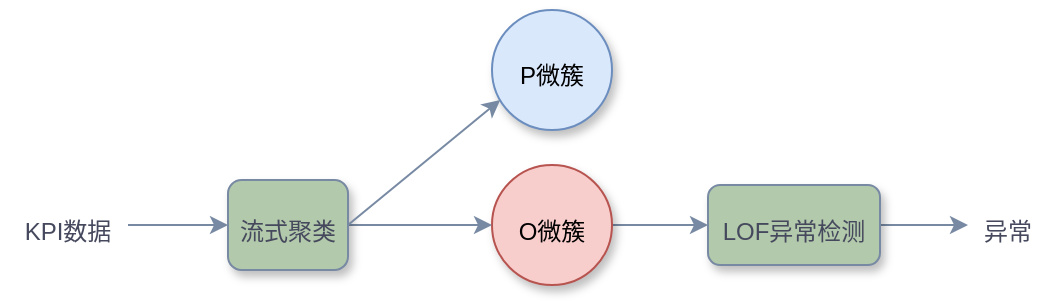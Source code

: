<mxfile version="22.1.7" type="github">
  <diagram name="第 1 页" id="-2zbKaq_x1Sfa3k-OHGh">
    <mxGraphModel dx="1050" dy="522" grid="1" gridSize="10" guides="1" tooltips="1" connect="1" arrows="1" fold="1" page="1" pageScale="1" pageWidth="827" pageHeight="1169" math="0" shadow="0">
      <root>
        <mxCell id="0" />
        <mxCell id="1" parent="0" />
        <mxCell id="LvbyuieJq1W_4SL6sCGG-7" style="edgeStyle=orthogonalEdgeStyle;rounded=0;hachureGap=4;orthogonalLoop=1;jettySize=auto;html=1;strokeColor=#788AA3;fontFamily=Architects Daughter;fontSource=https%3A%2F%2Ffonts.googleapis.com%2Fcss%3Ffamily%3DArchitects%2BDaughter;fontSize=16;fontColor=#46495D;fillColor=#B2C9AB;" edge="1" parent="1" source="LvbyuieJq1W_4SL6sCGG-20" target="LvbyuieJq1W_4SL6sCGG-6">
          <mxGeometry relative="1" as="geometry">
            <mxPoint x="200" y="170" as="sourcePoint" />
          </mxGeometry>
        </mxCell>
        <mxCell id="LvbyuieJq1W_4SL6sCGG-42" style="edgeStyle=orthogonalEdgeStyle;rounded=0;hachureGap=4;orthogonalLoop=1;jettySize=auto;html=1;exitX=1;exitY=0.5;exitDx=0;exitDy=0;entryX=0;entryY=0.5;entryDx=0;entryDy=0;strokeColor=#788AA3;fontFamily=Architects Daughter;fontSource=https%3A%2F%2Ffonts.googleapis.com%2Fcss%3Ffamily%3DArchitects%2BDaughter;fontSize=16;fontColor=#46495D;fillColor=#B2C9AB;" edge="1" parent="1" source="LvbyuieJq1W_4SL6sCGG-5" target="LvbyuieJq1W_4SL6sCGG-29">
          <mxGeometry relative="1" as="geometry" />
        </mxCell>
        <mxCell id="LvbyuieJq1W_4SL6sCGG-5" value="&lt;font style=&quot;font-size: 12px;&quot; face=&quot;Helvetica&quot;&gt;O微簇&lt;/font&gt;" style="ellipse;whiteSpace=wrap;html=1;aspect=fixed;hachureGap=4;strokeColor=#b85450;fontFamily=Architects Daughter;fontSource=https%3A%2F%2Ffonts.googleapis.com%2Fcss%3Ffamily%3DArchitects%2BDaughter;fontSize=20;fillColor=#f8cecc;shadow=1;" vertex="1" parent="1">
          <mxGeometry x="332" y="117.5" width="60" height="60" as="geometry" />
        </mxCell>
        <mxCell id="LvbyuieJq1W_4SL6sCGG-39" style="rounded=0;hachureGap=4;orthogonalLoop=1;jettySize=auto;html=1;exitX=1;exitY=0.5;exitDx=0;exitDy=0;entryX=0;entryY=0.5;entryDx=0;entryDy=0;strokeColor=#788AA3;fontFamily=Architects Daughter;fontSource=https%3A%2F%2Ffonts.googleapis.com%2Fcss%3Ffamily%3DArchitects%2BDaughter;fontSize=16;fontColor=#46495D;fillColor=#B2C9AB;" edge="1" parent="1" source="LvbyuieJq1W_4SL6sCGG-6" target="LvbyuieJq1W_4SL6sCGG-5">
          <mxGeometry relative="1" as="geometry" />
        </mxCell>
        <mxCell id="LvbyuieJq1W_4SL6sCGG-6" value="&lt;font style=&quot;font-size: 12px;&quot;&gt;流式聚类&lt;/font&gt;" style="rounded=1;whiteSpace=wrap;html=1;hachureGap=4;strokeColor=#788AA3;fontFamily=Architects Daughter;fontSource=https%3A%2F%2Ffonts.googleapis.com%2Fcss%3Ffamily%3DArchitects%2BDaughter;fontSize=20;fontColor=#46495D;fillColor=#B2C9AB;shadow=1;" vertex="1" parent="1">
          <mxGeometry x="200" y="125" width="60" height="45" as="geometry" />
        </mxCell>
        <mxCell id="LvbyuieJq1W_4SL6sCGG-14" value="&lt;font style=&quot;font-size: 12px;&quot;&gt;异常&lt;/font&gt;" style="text;html=1;strokeColor=none;fillColor=none;align=center;verticalAlign=middle;whiteSpace=wrap;rounded=0;fontSize=20;fontFamily=Architects Daughter;fontColor=#46495D;shadow=1;" vertex="1" parent="1">
          <mxGeometry x="570" y="132.5" width="40" height="30" as="geometry" />
        </mxCell>
        <mxCell id="LvbyuieJq1W_4SL6sCGG-20" value="&lt;font style=&quot;font-size: 12px;&quot; face=&quot;Helvetica&quot;&gt;KPI数据&lt;/font&gt;" style="text;html=1;strokeColor=none;fillColor=none;align=center;verticalAlign=middle;whiteSpace=wrap;rounded=0;fontSize=20;fontFamily=Architects Daughter;fontColor=#46495D;shadow=1;" vertex="1" parent="1">
          <mxGeometry x="90" y="122.5" width="60" height="50" as="geometry" />
        </mxCell>
        <mxCell id="LvbyuieJq1W_4SL6sCGG-43" style="edgeStyle=orthogonalEdgeStyle;rounded=0;hachureGap=4;orthogonalLoop=1;jettySize=auto;html=1;exitX=1;exitY=0.5;exitDx=0;exitDy=0;strokeColor=#788AA3;fontFamily=Architects Daughter;fontSource=https%3A%2F%2Ffonts.googleapis.com%2Fcss%3Ffamily%3DArchitects%2BDaughter;fontSize=16;fontColor=#46495D;fillColor=#B2C9AB;" edge="1" parent="1" source="LvbyuieJq1W_4SL6sCGG-29" target="LvbyuieJq1W_4SL6sCGG-14">
          <mxGeometry relative="1" as="geometry" />
        </mxCell>
        <mxCell id="LvbyuieJq1W_4SL6sCGG-29" value="&lt;font style=&quot;font-size: 12px;&quot; face=&quot;Helvetica&quot;&gt;LOF异常检测&lt;/font&gt;" style="rounded=1;whiteSpace=wrap;html=1;hachureGap=4;strokeColor=#788AA3;fontFamily=Architects Daughter;fontSource=https%3A%2F%2Ffonts.googleapis.com%2Fcss%3Ffamily%3DArchitects%2BDaughter;fontSize=20;fontColor=#46495D;fillColor=#B2C9AB;shadow=1;" vertex="1" parent="1">
          <mxGeometry x="440" y="127.5" width="86" height="40" as="geometry" />
        </mxCell>
        <mxCell id="LvbyuieJq1W_4SL6sCGG-34" value="&lt;font style=&quot;font-size: 12px;&quot; face=&quot;Helvetica&quot;&gt;P微簇&lt;/font&gt;" style="ellipse;whiteSpace=wrap;html=1;aspect=fixed;hachureGap=4;strokeColor=#6c8ebf;fontFamily=Architects Daughter;fontSource=https%3A%2F%2Ffonts.googleapis.com%2Fcss%3Ffamily%3DArchitects%2BDaughter;fontSize=20;fillColor=#dae8fc;shadow=1;" vertex="1" parent="1">
          <mxGeometry x="332" y="40" width="60" height="60" as="geometry" />
        </mxCell>
        <mxCell id="LvbyuieJq1W_4SL6sCGG-35" style="rounded=0;hachureGap=4;orthogonalLoop=1;jettySize=auto;html=1;exitX=1;exitY=0.5;exitDx=0;exitDy=0;entryX=0.069;entryY=0.749;entryDx=0;entryDy=0;entryPerimeter=0;strokeColor=#788AA3;fontFamily=Architects Daughter;fontSource=https%3A%2F%2Ffonts.googleapis.com%2Fcss%3Ffamily%3DArchitects%2BDaughter;fontSize=16;fontColor=#46495D;fillColor=#B2C9AB;" edge="1" parent="1" source="LvbyuieJq1W_4SL6sCGG-6" target="LvbyuieJq1W_4SL6sCGG-34">
          <mxGeometry relative="1" as="geometry" />
        </mxCell>
      </root>
    </mxGraphModel>
  </diagram>
</mxfile>

